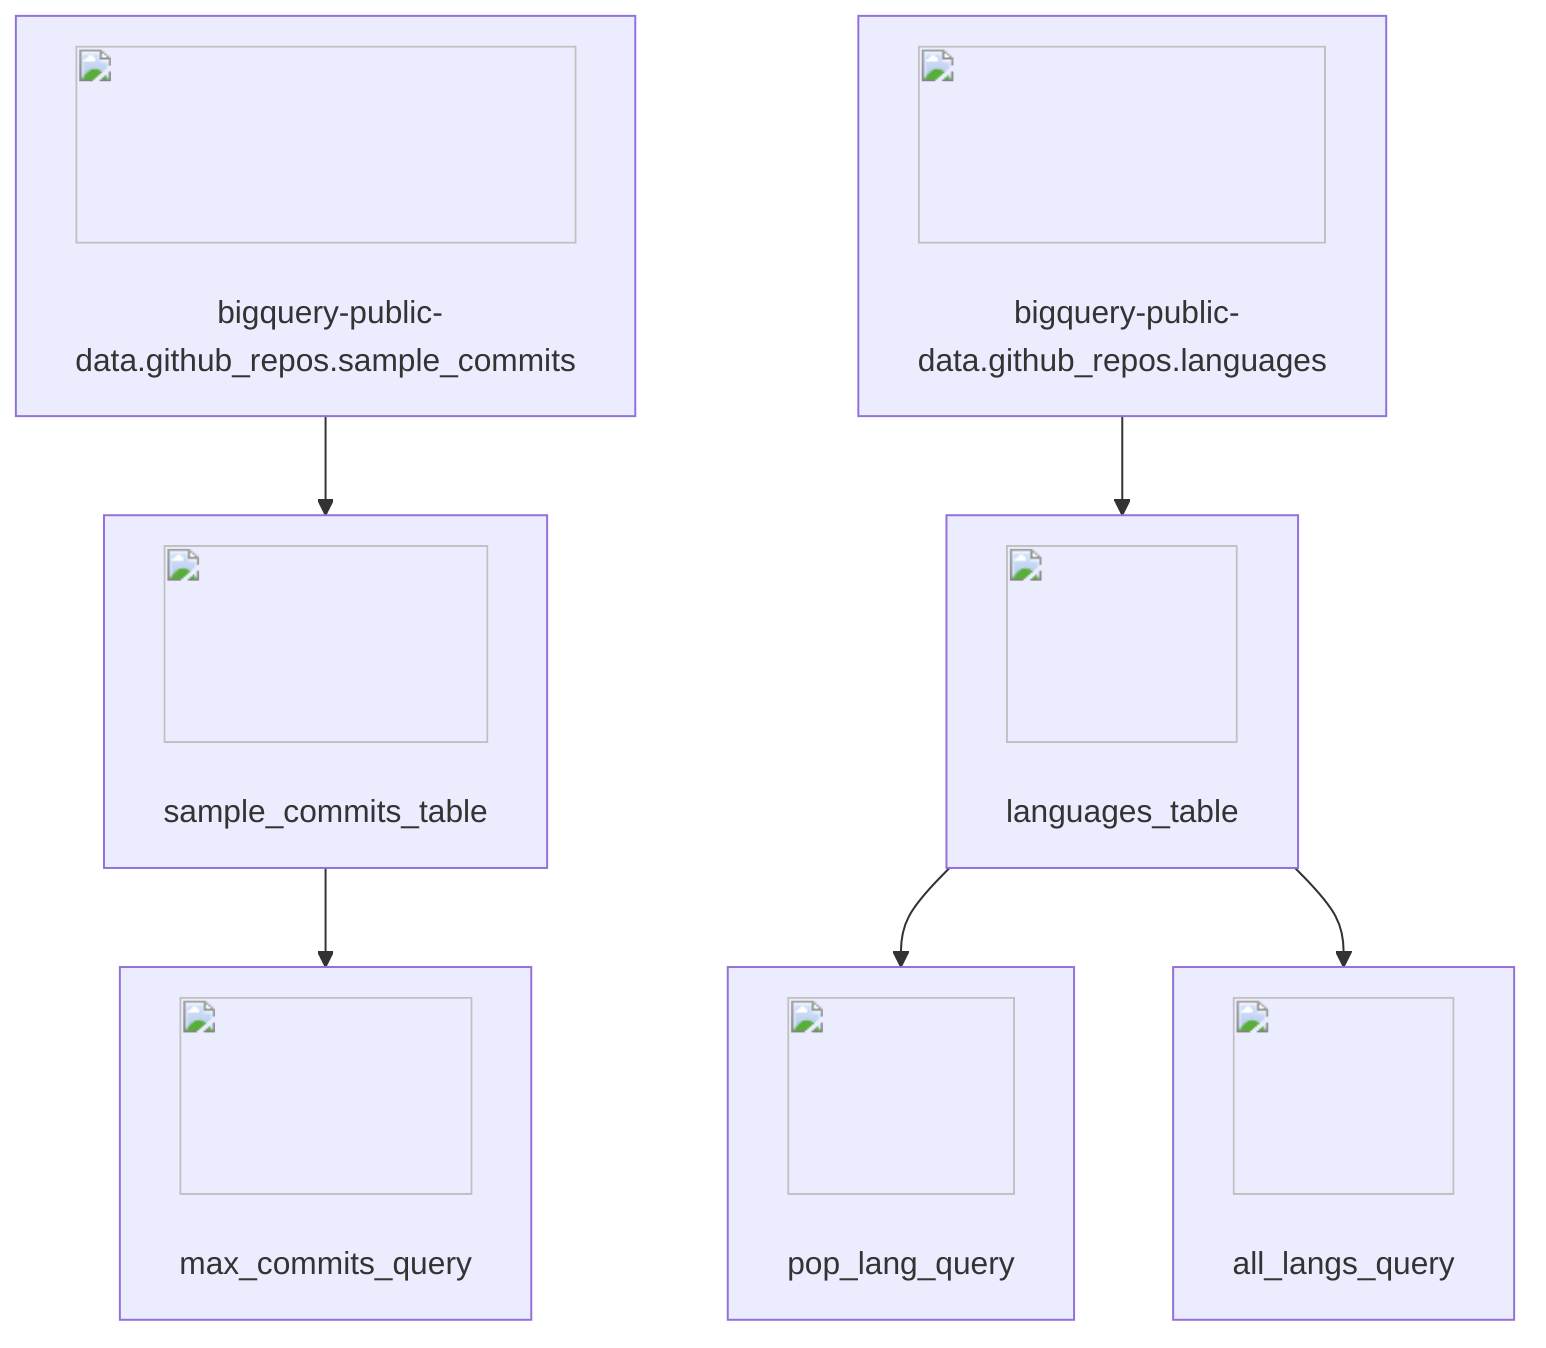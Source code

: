 flowchart TD
    %% Data sources
    A["<img src='icons/database.svg' width=100 height=100/> <br/> bigquery-public-data.github_repos.sample_commits"] --> B["<img src='table.svg' width=100 height=100/> <br/> sample_commits_table"]
    C["<img src='icons/database.svg' width=100 height=100/> <br/> bigquery-public-data.github_repos.languages"] --> D["<img src='table.svg' width=100 height=100/> <br/> languages_table"]

    %% Data transformations and flows
    B --> E["<img src='file.svg' width=100 height=100/> <br/> max_commits_query" ]
    D --> F["<img src='file.svg' width=100 height=100/> <br/> pop_lang_query"]
    D --> G["<img src='file.svg' width=100 height=100/> <br/> all_langs_query"]
    
    %% Comments
    %% A: Table containing a sample of GitHub commits
    %% C: Table containing programming languages used in different repositories
    %% B: DataFrame containing a sample of GitHub commits
    %% D: DataFrame containing information about programming languages used in repositories
    %% E: SQL query to retrieve number of commits by user for the year 2016
    %% F: SQL query to retrieve the most popular programming languages in repositories
    %% G: SQL query for languages used in the 'polyrabbit/polyglot' repository